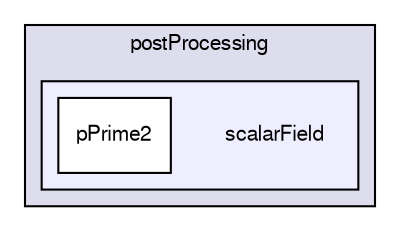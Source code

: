 digraph "applications/utilities/postProcessing/scalarField" {
  bgcolor=transparent;
  compound=true
  node [ fontsize="10", fontname="FreeSans"];
  edge [ labelfontsize="10", labelfontname="FreeSans"];
  subgraph clusterdir_b0c2b0d6e5b08bdff054b28f26ba51e7 {
    graph [ bgcolor="#ddddee", pencolor="black", label="postProcessing" fontname="FreeSans", fontsize="10", URL="dir_b0c2b0d6e5b08bdff054b28f26ba51e7.html"]
  subgraph clusterdir_c66f7090124d66a2bfe2c7c055838fb8 {
    graph [ bgcolor="#eeeeff", pencolor="black", label="" URL="dir_c66f7090124d66a2bfe2c7c055838fb8.html"];
    dir_c66f7090124d66a2bfe2c7c055838fb8 [shape=plaintext label="scalarField"];
    dir_408b2ff10957cfa2416c4cf72616b8ce [shape=box label="pPrime2" color="black" fillcolor="white" style="filled" URL="dir_408b2ff10957cfa2416c4cf72616b8ce.html"];
  }
  }
}
